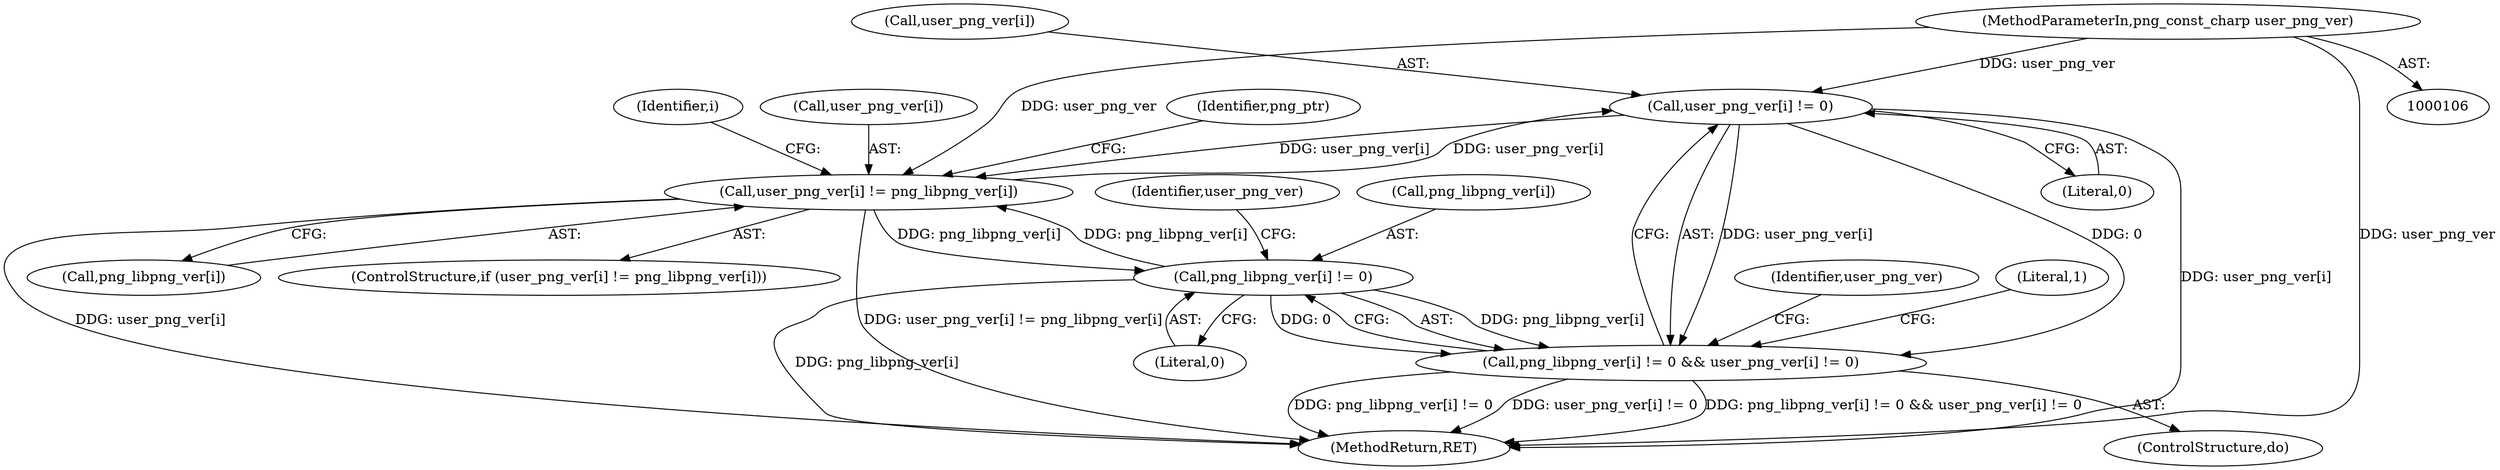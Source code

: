 digraph "0_Chrome_7f3d85b096f66870a15b37c2f40b219b2e292693_28@array" {
"1000150" [label="(Call,user_png_ver[i] != 0)"];
"1000129" [label="(Call,user_png_ver[i] != png_libpng_ver[i])"];
"1000150" [label="(Call,user_png_ver[i] != 0)"];
"1000108" [label="(MethodParameterIn,png_const_charp user_png_ver)"];
"1000145" [label="(Call,png_libpng_ver[i] != 0)"];
"1000144" [label="(Call,png_libpng_ver[i] != 0 && user_png_ver[i] != 0)"];
"1000130" [label="(Call,user_png_ver[i])"];
"1000150" [label="(Call,user_png_ver[i] != 0)"];
"1000146" [label="(Call,png_libpng_ver[i])"];
"1000145" [label="(Call,png_libpng_ver[i] != 0)"];
"1000126" [label="(ControlStructure,do)"];
"1000131" [label="(Identifier,user_png_ver)"];
"1000156" [label="(Literal,1)"];
"1000149" [label="(Literal,0)"];
"1000151" [label="(Call,user_png_ver[i])"];
"1000108" [label="(MethodParameterIn,png_const_charp user_png_ver)"];
"1000144" [label="(Call,png_libpng_ver[i] != 0 && user_png_ver[i] != 0)"];
"1000154" [label="(Literal,0)"];
"1000129" [label="(Call,user_png_ver[i] != png_libpng_ver[i])"];
"1000128" [label="(ControlStructure,if (user_png_ver[i] != png_libpng_ver[i]))"];
"1000133" [label="(Call,png_libpng_ver[i])"];
"1000152" [label="(Identifier,user_png_ver)"];
"1000139" [label="(Identifier,png_ptr)"];
"1000143" [label="(Identifier,i)"];
"1000228" [label="(MethodReturn,RET)"];
"1000150" -> "1000144"  [label="AST: "];
"1000150" -> "1000154"  [label="CFG: "];
"1000151" -> "1000150"  [label="AST: "];
"1000154" -> "1000150"  [label="AST: "];
"1000144" -> "1000150"  [label="CFG: "];
"1000150" -> "1000228"  [label="DDG: user_png_ver[i]"];
"1000150" -> "1000129"  [label="DDG: user_png_ver[i]"];
"1000150" -> "1000144"  [label="DDG: user_png_ver[i]"];
"1000150" -> "1000144"  [label="DDG: 0"];
"1000129" -> "1000150"  [label="DDG: user_png_ver[i]"];
"1000108" -> "1000150"  [label="DDG: user_png_ver"];
"1000129" -> "1000128"  [label="AST: "];
"1000129" -> "1000133"  [label="CFG: "];
"1000130" -> "1000129"  [label="AST: "];
"1000133" -> "1000129"  [label="AST: "];
"1000139" -> "1000129"  [label="CFG: "];
"1000143" -> "1000129"  [label="CFG: "];
"1000129" -> "1000228"  [label="DDG: user_png_ver[i]"];
"1000129" -> "1000228"  [label="DDG: user_png_ver[i] != png_libpng_ver[i]"];
"1000108" -> "1000129"  [label="DDG: user_png_ver"];
"1000145" -> "1000129"  [label="DDG: png_libpng_ver[i]"];
"1000129" -> "1000145"  [label="DDG: png_libpng_ver[i]"];
"1000108" -> "1000106"  [label="AST: "];
"1000108" -> "1000228"  [label="DDG: user_png_ver"];
"1000145" -> "1000144"  [label="AST: "];
"1000145" -> "1000149"  [label="CFG: "];
"1000146" -> "1000145"  [label="AST: "];
"1000149" -> "1000145"  [label="AST: "];
"1000152" -> "1000145"  [label="CFG: "];
"1000144" -> "1000145"  [label="CFG: "];
"1000145" -> "1000228"  [label="DDG: png_libpng_ver[i]"];
"1000145" -> "1000144"  [label="DDG: png_libpng_ver[i]"];
"1000145" -> "1000144"  [label="DDG: 0"];
"1000144" -> "1000126"  [label="AST: "];
"1000131" -> "1000144"  [label="CFG: "];
"1000156" -> "1000144"  [label="CFG: "];
"1000144" -> "1000228"  [label="DDG: png_libpng_ver[i] != 0 && user_png_ver[i] != 0"];
"1000144" -> "1000228"  [label="DDG: png_libpng_ver[i] != 0"];
"1000144" -> "1000228"  [label="DDG: user_png_ver[i] != 0"];
}
